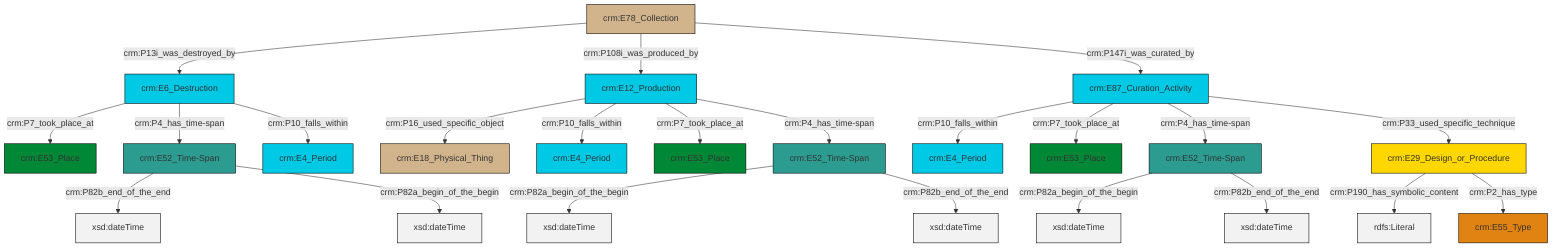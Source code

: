 graph TD
classDef Literal fill:#f2f2f2,stroke:#000000;
classDef CRM_Entity fill:#FFFFFF,stroke:#000000;
classDef Temporal_Entity fill:#00C9E6, stroke:#000000;
classDef Type fill:#E18312, stroke:#000000;
classDef Time-Span fill:#2C9C91, stroke:#000000;
classDef Appellation fill:#FFEB7F, stroke:#000000;
classDef Place fill:#008836, stroke:#000000;
classDef Persistent_Item fill:#B266B2, stroke:#000000;
classDef Conceptual_Object fill:#FFD700, stroke:#000000;
classDef Physical_Thing fill:#D2B48C, stroke:#000000;
classDef Actor fill:#f58aad, stroke:#000000;
classDef PC_Classes fill:#4ce600, stroke:#000000;
classDef Multi fill:#cccccc,stroke:#000000;

2["crm:E78_Collection"]:::Physical_Thing -->|crm:P13i_was_destroyed_by| 0["crm:E6_Destruction"]:::Temporal_Entity
3["crm:E12_Production"]:::Temporal_Entity -->|crm:P16_used_specific_object| 4["crm:E18_Physical_Thing"]:::Physical_Thing
5["crm:E29_Design_or_Procedure"]:::Conceptual_Object -->|crm:P190_has_symbolic_content| 6[rdfs:Literal]:::Literal
7["crm:E52_Time-Span"]:::Time-Span -->|crm:P82b_end_of_the_end| 8[xsd:dateTime]:::Literal
13["crm:E87_Curation_Activity"]:::Temporal_Entity -->|crm:P10_falls_within| 14["crm:E4_Period"]:::Temporal_Entity
0["crm:E6_Destruction"]:::Temporal_Entity -->|crm:P7_took_place_at| 15["crm:E53_Place"]:::Place
2["crm:E78_Collection"]:::Physical_Thing -->|crm:P108i_was_produced_by| 3["crm:E12_Production"]:::Temporal_Entity
0["crm:E6_Destruction"]:::Temporal_Entity -->|crm:P4_has_time-span| 7["crm:E52_Time-Span"]:::Time-Span
0["crm:E6_Destruction"]:::Temporal_Entity -->|crm:P10_falls_within| 19["crm:E4_Period"]:::Temporal_Entity
11["crm:E52_Time-Span"]:::Time-Span -->|crm:P82a_begin_of_the_begin| 24[xsd:dateTime]:::Literal
13["crm:E87_Curation_Activity"]:::Temporal_Entity -->|crm:P7_took_place_at| 25["crm:E53_Place"]:::Place
22["crm:E52_Time-Span"]:::Time-Span -->|crm:P82a_begin_of_the_begin| 26[xsd:dateTime]:::Literal
22["crm:E52_Time-Span"]:::Time-Span -->|crm:P82b_end_of_the_end| 28[xsd:dateTime]:::Literal
7["crm:E52_Time-Span"]:::Time-Span -->|crm:P82a_begin_of_the_begin| 30[xsd:dateTime]:::Literal
13["crm:E87_Curation_Activity"]:::Temporal_Entity -->|crm:P4_has_time-span| 22["crm:E52_Time-Span"]:::Time-Span
2["crm:E78_Collection"]:::Physical_Thing -->|crm:P147i_was_curated_by| 13["crm:E87_Curation_Activity"]:::Temporal_Entity
3["crm:E12_Production"]:::Temporal_Entity -->|crm:P10_falls_within| 9["crm:E4_Period"]:::Temporal_Entity
5["crm:E29_Design_or_Procedure"]:::Conceptual_Object -->|crm:P2_has_type| 16["crm:E55_Type"]:::Type
11["crm:E52_Time-Span"]:::Time-Span -->|crm:P82b_end_of_the_end| 37[xsd:dateTime]:::Literal
13["crm:E87_Curation_Activity"]:::Temporal_Entity -->|crm:P33_used_specific_technique| 5["crm:E29_Design_or_Procedure"]:::Conceptual_Object
3["crm:E12_Production"]:::Temporal_Entity -->|crm:P7_took_place_at| 34["crm:E53_Place"]:::Place
3["crm:E12_Production"]:::Temporal_Entity -->|crm:P4_has_time-span| 11["crm:E52_Time-Span"]:::Time-Span